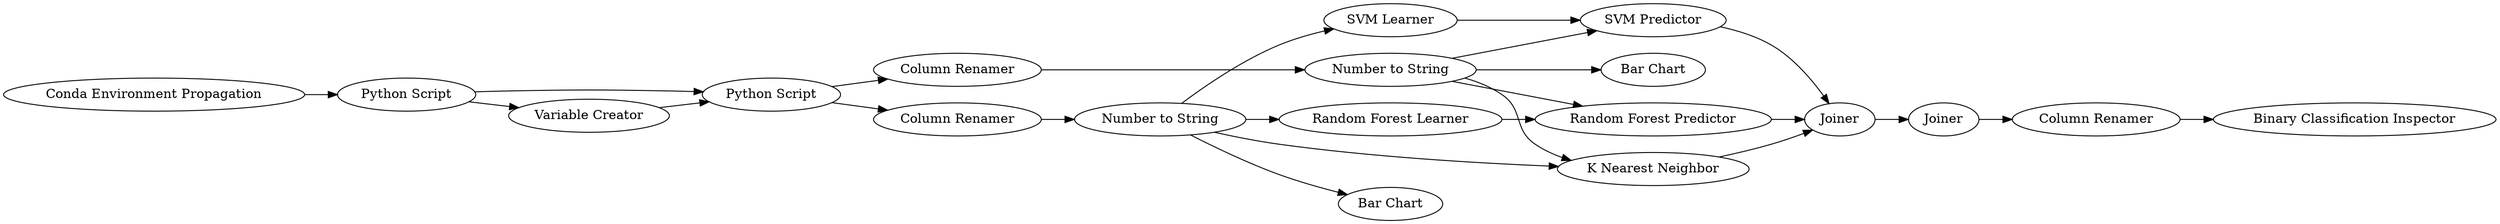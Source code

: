 digraph {
	"-6563719852490303121_31" [label="Random Forest Predictor"]
	"3547233128125367759_34" [label=Joiner]
	"-6563719852490303121_4" [label="Python Script"]
	"-7599317544690842628_15" [label="Column Renamer"]
	"-6563719852490303121_40" [label="Bar Chart"]
	"-6563719852490303121_5" [label="Variable Creator"]
	"-4527017714299499529_9" [label="Number to String"]
	"-6563719852490303121_33" [label="K Nearest Neighbor"]
	"-6563719852490303121_37" [label="SVM Predictor"]
	"-6563719852490303121_35" [label="Column Renamer"]
	"-6563719852490303121_2" [label="Conda Environment Propagation"]
	"-6563719852490303121_28" [label="Binary Classification Inspector"]
	"-6563719852490303121_36" [label="SVM Learner"]
	"-6563719852490303121_3" [label="Python Script"]
	"-4527017714299499529_15" [label="Column Renamer"]
	"-6563719852490303121_29" [label="Random Forest Learner"]
	"3547233128125367759_38" [label=Joiner]
	"-7599317544690842628_9" [label="Number to String"]
	"-6563719852490303121_41" [label="Bar Chart"]
	"-6563719852490303121_3" -> "-4527017714299499529_15"
	"-6563719852490303121_31" -> "3547233128125367759_34"
	"-6563719852490303121_35" -> "-6563719852490303121_28"
	"-7599317544690842628_9" -> "-6563719852490303121_41"
	"-6563719852490303121_29" -> "-6563719852490303121_31"
	"-4527017714299499529_9" -> "-6563719852490303121_36"
	"-7599317544690842628_9" -> "-6563719852490303121_37"
	"-7599317544690842628_9" -> "-6563719852490303121_33"
	"-6563719852490303121_4" -> "-6563719852490303121_5"
	"-6563719852490303121_4" -> "-6563719852490303121_3"
	"-4527017714299499529_9" -> "-6563719852490303121_29"
	"-6563719852490303121_2" -> "-6563719852490303121_4"
	"-4527017714299499529_9" -> "-6563719852490303121_33"
	"-4527017714299499529_9" -> "-6563719852490303121_40"
	"-6563719852490303121_5" -> "-6563719852490303121_3"
	"-7599317544690842628_15" -> "-7599317544690842628_9"
	"-6563719852490303121_37" -> "3547233128125367759_34"
	"-6563719852490303121_36" -> "-6563719852490303121_37"
	"3547233128125367759_38" -> "-6563719852490303121_35"
	"-4527017714299499529_15" -> "-4527017714299499529_9"
	"3547233128125367759_34" -> "3547233128125367759_38"
	"-6563719852490303121_33" -> "3547233128125367759_34"
	"-7599317544690842628_9" -> "-6563719852490303121_31"
	"-6563719852490303121_3" -> "-7599317544690842628_15"
	rankdir=LR
}
